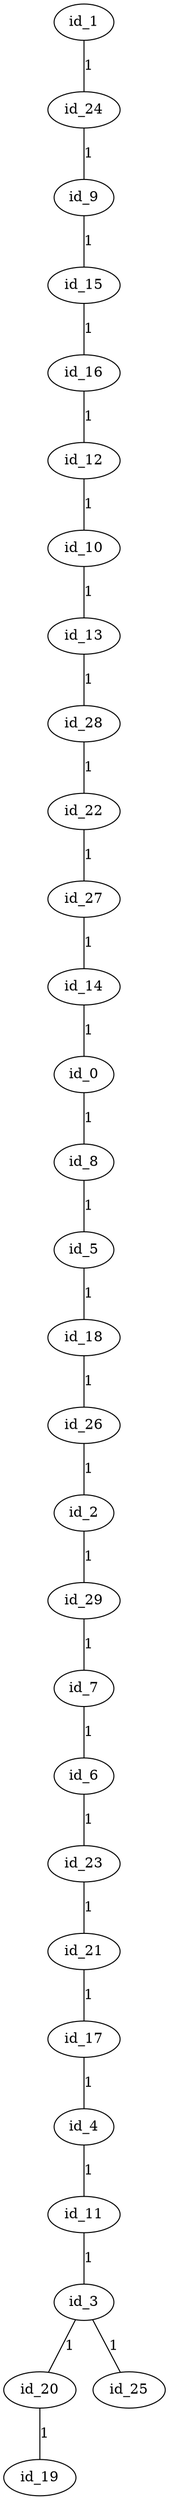 graph GR{
id_0;
id_1;
id_2;
id_3;
id_4;
id_5;
id_6;
id_7;
id_8;
id_9;
id_10;
id_11;
id_12;
id_13;
id_14;
id_15;
id_16;
id_17;
id_18;
id_19;
id_20;
id_21;
id_22;
id_23;
id_24;
id_25;
id_26;
id_27;
id_28;
id_29;
id_1--id_24[label=1];
id_24--id_9[label=1];
id_9--id_15[label=1];
id_15--id_16[label=1];
id_16--id_12[label=1];
id_12--id_10[label=1];
id_10--id_13[label=1];
id_13--id_28[label=1];
id_28--id_22[label=1];
id_22--id_27[label=1];
id_27--id_14[label=1];
id_14--id_0[label=1];
id_0--id_8[label=1];
id_8--id_5[label=1];
id_5--id_18[label=1];
id_18--id_26[label=1];
id_26--id_2[label=1];
id_2--id_29[label=1];
id_29--id_7[label=1];
id_7--id_6[label=1];
id_6--id_23[label=1];
id_23--id_21[label=1];
id_21--id_17[label=1];
id_17--id_4[label=1];
id_4--id_11[label=1];
id_11--id_3[label=1];
id_3--id_20[label=1];
id_20--id_19[label=1];
id_3--id_25[label=1];
}